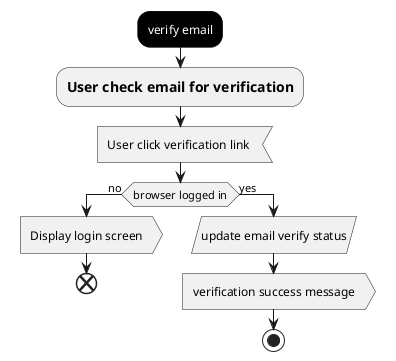 @startuml
#000:<color:#FFF>verify email</color>;
:==User check email for verification;
:User click verification link <
if(browser logged in) then (no)
  :Display login screen>
  end
else (yes)
   :update email verify status/
   :verification success message>
   stop
endif
@enduml